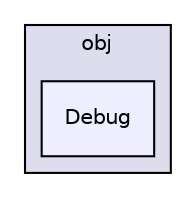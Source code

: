 digraph "C:/Users/tobia_000/Documents/Visual Studio 2013/Projects/Projektarbeit/FitWithJumpAndRun/obj/Debug" {
  compound=true
  node [ fontsize="10", fontname="Helvetica"];
  edge [ labelfontsize="10", labelfontname="Helvetica"];
  subgraph clusterdir_2be71cf14e9ece703e345645d026face {
    graph [ bgcolor="#ddddee", pencolor="black", label="obj" fontname="Helvetica", fontsize="10", URL="dir_2be71cf14e9ece703e345645d026face.html"]
  dir_750dc822c3977ce025451740a30ec1f8 [shape=box, label="Debug", style="filled", fillcolor="#eeeeff", pencolor="black", URL="dir_750dc822c3977ce025451740a30ec1f8.html"];
  }
}
